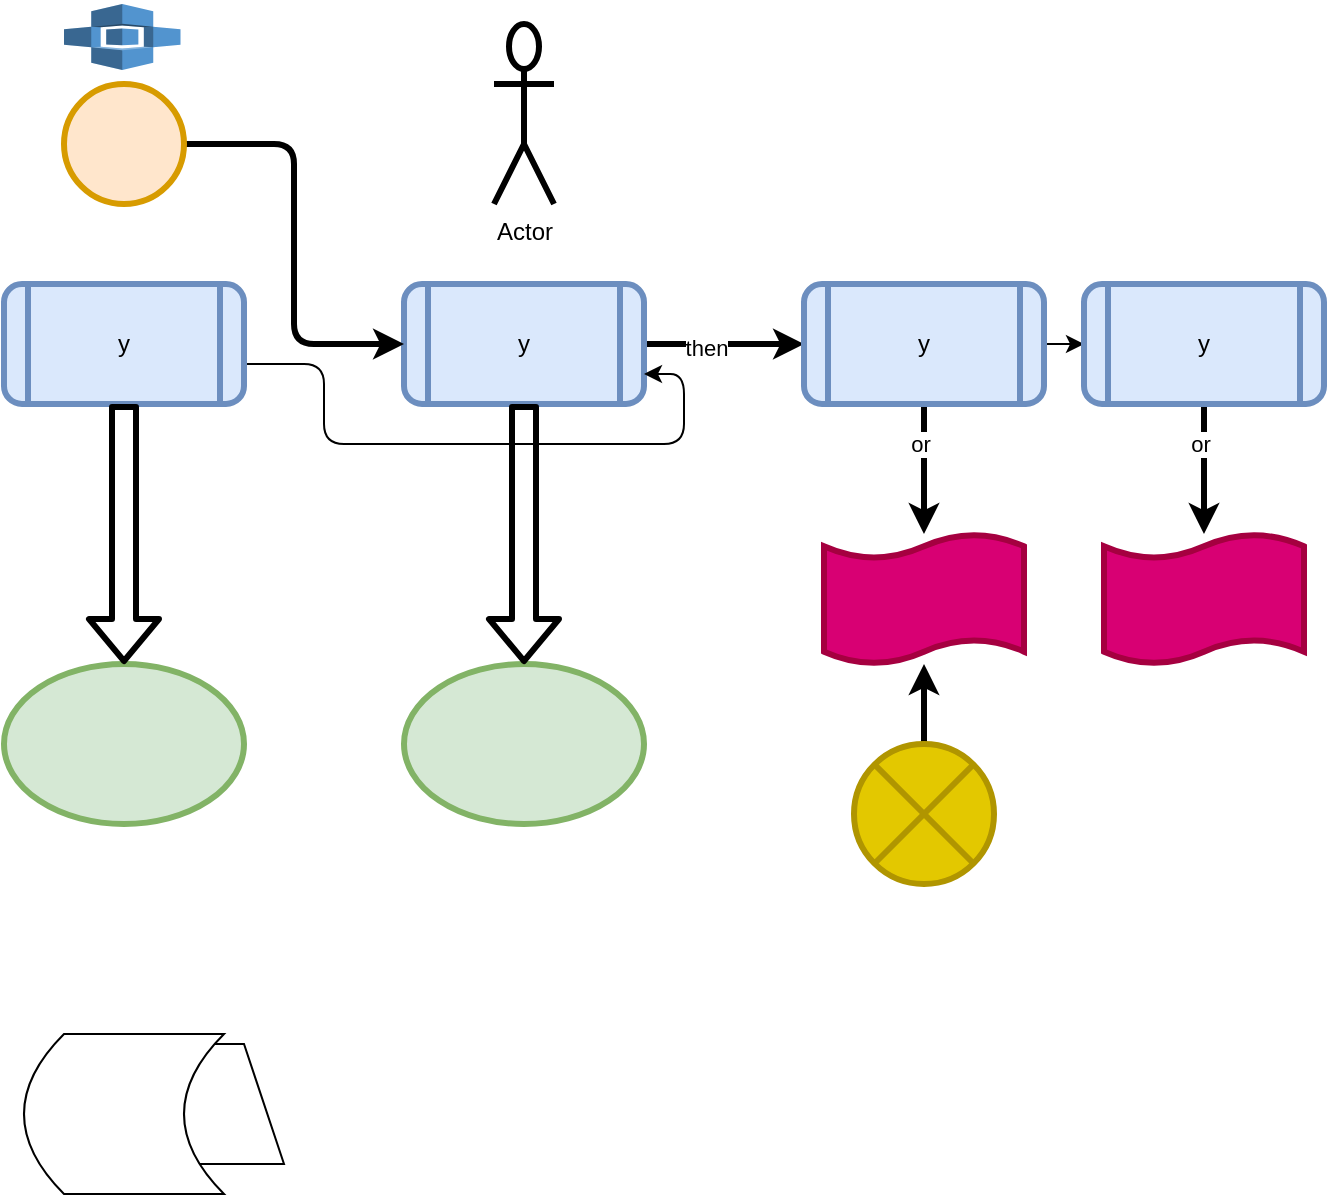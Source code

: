 <mxfile version="21.7.4" type="github">
  <diagram name="Page-1" id="1Jpa1P0KFEFP4I3yWMOC">
    <mxGraphModel dx="1434" dy="738" grid="1" gridSize="10" guides="1" tooltips="1" connect="1" arrows="1" fold="1" page="1" pageScale="1" pageWidth="827" pageHeight="1169" math="0" shadow="0">
      <root>
        <mxCell id="0" />
        <mxCell id="1" parent="0" />
        <mxCell id="8ivuwwn5s86KPATnS-1n-7" value="" style="edgeStyle=orthogonalEdgeStyle;rounded=1;orthogonalLoop=1;jettySize=auto;html=1;strokeWidth=3;shadow=0;" parent="1" source="__jk7moN4oOyNTZqw583-1" target="8ivuwwn5s86KPATnS-1n-6" edge="1">
          <mxGeometry relative="1" as="geometry" />
        </mxCell>
        <mxCell id="8ivuwwn5s86KPATnS-1n-19" value="then" style="edgeLabel;html=1;align=center;verticalAlign=middle;resizable=0;points=[];" parent="8ivuwwn5s86KPATnS-1n-7" vertex="1" connectable="0">
          <mxGeometry x="-0.22" y="-2" relative="1" as="geometry">
            <mxPoint as="offset" />
          </mxGeometry>
        </mxCell>
        <mxCell id="__jk7moN4oOyNTZqw583-1" value="y" style="shape=process;whiteSpace=wrap;html=1;backgroundOutline=1;fillColor=#dae8fc;strokeColor=#6c8ebf;rounded=1;strokeWidth=3;shadow=0;" parent="1" vertex="1">
          <mxGeometry x="380" y="170" width="120" height="60" as="geometry" />
        </mxCell>
        <mxCell id="__jk7moN4oOyNTZqw583-2" value="" style="ellipse;whiteSpace=wrap;html=1;fillColor=#d5e8d4;strokeColor=#82b366;rounded=1;strokeWidth=3;shadow=0;" parent="1" vertex="1">
          <mxGeometry x="380" y="360" width="120" height="80" as="geometry" />
        </mxCell>
        <mxCell id="__jk7moN4oOyNTZqw583-3" value="" style="shape=flexArrow;endArrow=classic;html=1;rounded=1;exitX=0.5;exitY=1;exitDx=0;exitDy=0;entryX=0.5;entryY=0;entryDx=0;entryDy=0;strokeWidth=3;shadow=0;" parent="1" source="__jk7moN4oOyNTZqw583-1" target="__jk7moN4oOyNTZqw583-2" edge="1">
          <mxGeometry width="50" height="50" relative="1" as="geometry">
            <mxPoint x="420" y="300" as="sourcePoint" />
            <mxPoint x="490" y="290" as="targetPoint" />
          </mxGeometry>
        </mxCell>
        <mxCell id="__jk7moN4oOyNTZqw583-4" value="Actor" style="shape=umlActor;verticalLabelPosition=bottom;verticalAlign=top;html=1;outlineConnect=0;rounded=1;strokeWidth=3;shadow=0;" parent="1" vertex="1">
          <mxGeometry x="425" y="40" width="30" height="90" as="geometry" />
        </mxCell>
        <mxCell id="8ivuwwn5s86KPATnS-1n-13" value="" style="edgeStyle=orthogonalEdgeStyle;rounded=1;orthogonalLoop=1;jettySize=auto;html=1;strokeWidth=3;shadow=0;" parent="1" source="8ivuwwn5s86KPATnS-1n-6" target="8ivuwwn5s86KPATnS-1n-12" edge="1">
          <mxGeometry relative="1" as="geometry" />
        </mxCell>
        <mxCell id="8ivuwwn5s86KPATnS-1n-20" value="or" style="edgeLabel;html=1;align=center;verticalAlign=middle;resizable=0;points=[];" parent="8ivuwwn5s86KPATnS-1n-13" vertex="1" connectable="0">
          <mxGeometry x="-0.385" y="-2" relative="1" as="geometry">
            <mxPoint as="offset" />
          </mxGeometry>
        </mxCell>
        <mxCell id="8ivuwwn5s86KPATnS-1n-28" style="edgeStyle=orthogonalEdgeStyle;rounded=1;orthogonalLoop=1;jettySize=auto;html=1;exitX=1;exitY=0.5;exitDx=0;exitDy=0;entryX=0;entryY=0.5;entryDx=0;entryDy=0;" parent="1" source="8ivuwwn5s86KPATnS-1n-6" target="8ivuwwn5s86KPATnS-1n-26" edge="1">
          <mxGeometry relative="1" as="geometry" />
        </mxCell>
        <mxCell id="8ivuwwn5s86KPATnS-1n-6" value="y" style="shape=process;whiteSpace=wrap;html=1;backgroundOutline=1;fillColor=#dae8fc;strokeColor=#6c8ebf;rounded=1;strokeWidth=3;shadow=0;" parent="1" vertex="1">
          <mxGeometry x="580" y="170" width="120" height="60" as="geometry" />
        </mxCell>
        <mxCell id="8ivuwwn5s86KPATnS-1n-12" value="" style="shape=tape;whiteSpace=wrap;html=1;strokeWidth=3;size=0.19;fillColor=#d80073;fontColor=#ffffff;strokeColor=#A50040;rounded=1;shadow=0;" parent="1" vertex="1">
          <mxGeometry x="590" y="295" width="100" height="65" as="geometry" />
        </mxCell>
        <mxCell id="8ivuwwn5s86KPATnS-1n-15" value="" style="edgeStyle=orthogonalEdgeStyle;rounded=1;orthogonalLoop=1;jettySize=auto;html=1;strokeWidth=3;shadow=0;" parent="1" source="8ivuwwn5s86KPATnS-1n-14" target="8ivuwwn5s86KPATnS-1n-12" edge="1">
          <mxGeometry relative="1" as="geometry" />
        </mxCell>
        <mxCell id="8ivuwwn5s86KPATnS-1n-14" value="" style="verticalLabelPosition=bottom;verticalAlign=top;html=1;shape=mxgraph.flowchart.or;fillColor=#e3c800;fontColor=#000000;strokeColor=#B09500;rounded=1;strokeWidth=3;shadow=0;" parent="1" vertex="1">
          <mxGeometry x="605" y="400" width="70" height="70" as="geometry" />
        </mxCell>
        <mxCell id="8ivuwwn5s86KPATnS-1n-18" style="edgeStyle=orthogonalEdgeStyle;rounded=1;orthogonalLoop=1;jettySize=auto;html=1;entryX=0;entryY=0.5;entryDx=0;entryDy=0;strokeWidth=3;shadow=0;" parent="1" source="8ivuwwn5s86KPATnS-1n-16" target="__jk7moN4oOyNTZqw583-1" edge="1">
          <mxGeometry relative="1" as="geometry" />
        </mxCell>
        <mxCell id="8ivuwwn5s86KPATnS-1n-16" value="" style="verticalLabelPosition=bottom;verticalAlign=top;html=1;shape=mxgraph.flowchart.on-page_reference;fillColor=#ffe6cc;strokeColor=#d79b00;rounded=1;strokeWidth=3;shadow=0;" parent="1" vertex="1">
          <mxGeometry x="210" y="70" width="60" height="60" as="geometry" />
        </mxCell>
        <mxCell id="8ivuwwn5s86KPATnS-1n-17" value="" style="outlineConnect=0;dashed=0;verticalLabelPosition=bottom;verticalAlign=top;align=center;html=1;shape=mxgraph.aws3.greengrass;fillColor=#5294CF;gradientColor=none;rounded=1;strokeWidth=3;shadow=0;" parent="1" vertex="1">
          <mxGeometry x="210" y="30" width="58.25" height="33" as="geometry" />
        </mxCell>
        <mxCell id="8ivuwwn5s86KPATnS-1n-29" style="edgeStyle=orthogonalEdgeStyle;rounded=1;orthogonalLoop=1;jettySize=auto;html=1;entryX=1;entryY=0.75;entryDx=0;entryDy=0;" parent="1" source="8ivuwwn5s86KPATnS-1n-21" target="__jk7moN4oOyNTZqw583-1" edge="1">
          <mxGeometry relative="1" as="geometry">
            <Array as="points">
              <mxPoint x="340" y="210" />
              <mxPoint x="340" y="250" />
              <mxPoint x="520" y="250" />
              <mxPoint x="520" y="215" />
            </Array>
          </mxGeometry>
        </mxCell>
        <mxCell id="8ivuwwn5s86KPATnS-1n-21" value="y" style="shape=process;whiteSpace=wrap;html=1;backgroundOutline=1;fillColor=#dae8fc;strokeColor=#6c8ebf;rounded=1;strokeWidth=3;shadow=0;" parent="1" vertex="1">
          <mxGeometry x="180" y="170" width="120" height="60" as="geometry" />
        </mxCell>
        <mxCell id="8ivuwwn5s86KPATnS-1n-22" value="" style="ellipse;whiteSpace=wrap;html=1;fillColor=#d5e8d4;strokeColor=#82b366;rounded=1;strokeWidth=3;shadow=0;" parent="1" vertex="1">
          <mxGeometry x="180" y="360" width="120" height="80" as="geometry" />
        </mxCell>
        <mxCell id="8ivuwwn5s86KPATnS-1n-23" value="" style="shape=flexArrow;endArrow=classic;html=1;rounded=1;exitX=0.5;exitY=1;exitDx=0;exitDy=0;entryX=0.5;entryY=0;entryDx=0;entryDy=0;strokeWidth=3;shadow=0;" parent="1" source="8ivuwwn5s86KPATnS-1n-21" target="8ivuwwn5s86KPATnS-1n-22" edge="1">
          <mxGeometry width="50" height="50" relative="1" as="geometry">
            <mxPoint x="220" y="300" as="sourcePoint" />
            <mxPoint x="290" y="290" as="targetPoint" />
          </mxGeometry>
        </mxCell>
        <mxCell id="8ivuwwn5s86KPATnS-1n-24" value="" style="edgeStyle=orthogonalEdgeStyle;rounded=1;orthogonalLoop=1;jettySize=auto;html=1;strokeWidth=3;shadow=0;" parent="1" source="8ivuwwn5s86KPATnS-1n-26" target="8ivuwwn5s86KPATnS-1n-27" edge="1">
          <mxGeometry relative="1" as="geometry" />
        </mxCell>
        <mxCell id="8ivuwwn5s86KPATnS-1n-25" value="or" style="edgeLabel;html=1;align=center;verticalAlign=middle;resizable=0;points=[];" parent="8ivuwwn5s86KPATnS-1n-24" vertex="1" connectable="0">
          <mxGeometry x="-0.385" y="-2" relative="1" as="geometry">
            <mxPoint as="offset" />
          </mxGeometry>
        </mxCell>
        <mxCell id="8ivuwwn5s86KPATnS-1n-26" value="y" style="shape=process;whiteSpace=wrap;html=1;backgroundOutline=1;fillColor=#dae8fc;strokeColor=#6c8ebf;rounded=1;strokeWidth=3;shadow=0;" parent="1" vertex="1">
          <mxGeometry x="720" y="170" width="120" height="60" as="geometry" />
        </mxCell>
        <mxCell id="8ivuwwn5s86KPATnS-1n-27" value="" style="shape=tape;whiteSpace=wrap;html=1;strokeWidth=3;size=0.19;fillColor=#d80073;fontColor=#ffffff;strokeColor=#A50040;rounded=1;shadow=0;" parent="1" vertex="1">
          <mxGeometry x="730" y="295" width="100" height="65" as="geometry" />
        </mxCell>
        <mxCell id="cHwlR1DbIbJuKsO4X41V-3" value="" style="shape=trapezoid;perimeter=trapezoidPerimeter;whiteSpace=wrap;html=1;fixedSize=1;" vertex="1" parent="1">
          <mxGeometry x="200" y="550" width="120" height="60" as="geometry" />
        </mxCell>
        <mxCell id="cHwlR1DbIbJuKsO4X41V-4" value="" style="shape=dataStorage;whiteSpace=wrap;html=1;fixedSize=1;" vertex="1" parent="1">
          <mxGeometry x="190" y="545" width="100" height="80" as="geometry" />
        </mxCell>
      </root>
    </mxGraphModel>
  </diagram>
</mxfile>
